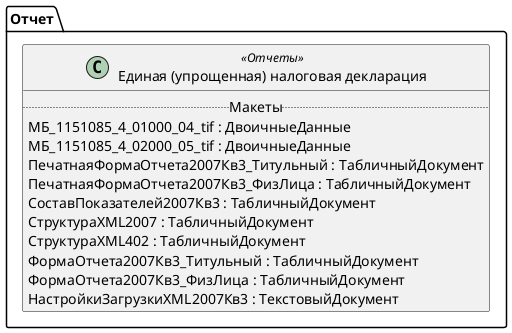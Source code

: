 ﻿@startuml РегламентированныйОтчетЕУНД
'!include templates.wsd
'..\include templates.wsd
class Отчет.РегламентированныйОтчетЕУНД as "Единая (упрощенная) налоговая декларация" <<Отчеты>>
{
..Макеты..
МБ_1151085_4_01000_04_tif : ДвоичныеДанные
МБ_1151085_4_02000_05_tif : ДвоичныеДанные
ПечатнаяФормаОтчета2007Кв3_Титульный : ТабличныйДокумент
ПечатнаяФормаОтчета2007Кв3_ФизЛица : ТабличныйДокумент
СоставПоказателей2007Кв3 : ТабличныйДокумент
СтруктураXML2007 : ТабличныйДокумент
СтруктураXML402 : ТабличныйДокумент
ФормаОтчета2007Кв3_Титульный : ТабличныйДокумент
ФормаОтчета2007Кв3_ФизЛица : ТабличныйДокумент
НастройкиЗагрузкиXML2007Кв3 : ТекстовыйДокумент
}
@enduml
